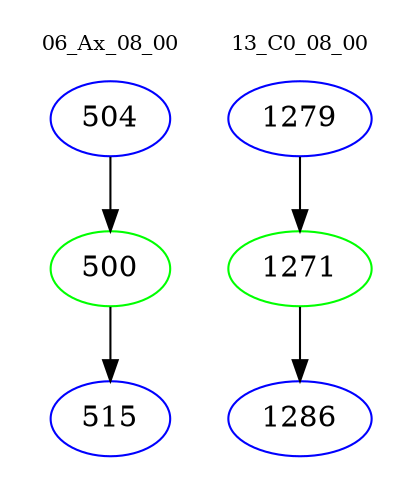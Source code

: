 digraph{
subgraph cluster_0 {
color = white
label = "06_Ax_08_00";
fontsize=10;
T0_504 [label="504", color="blue"]
T0_504 -> T0_500 [color="black"]
T0_500 [label="500", color="green"]
T0_500 -> T0_515 [color="black"]
T0_515 [label="515", color="blue"]
}
subgraph cluster_1 {
color = white
label = "13_C0_08_00";
fontsize=10;
T1_1279 [label="1279", color="blue"]
T1_1279 -> T1_1271 [color="black"]
T1_1271 [label="1271", color="green"]
T1_1271 -> T1_1286 [color="black"]
T1_1286 [label="1286", color="blue"]
}
}
